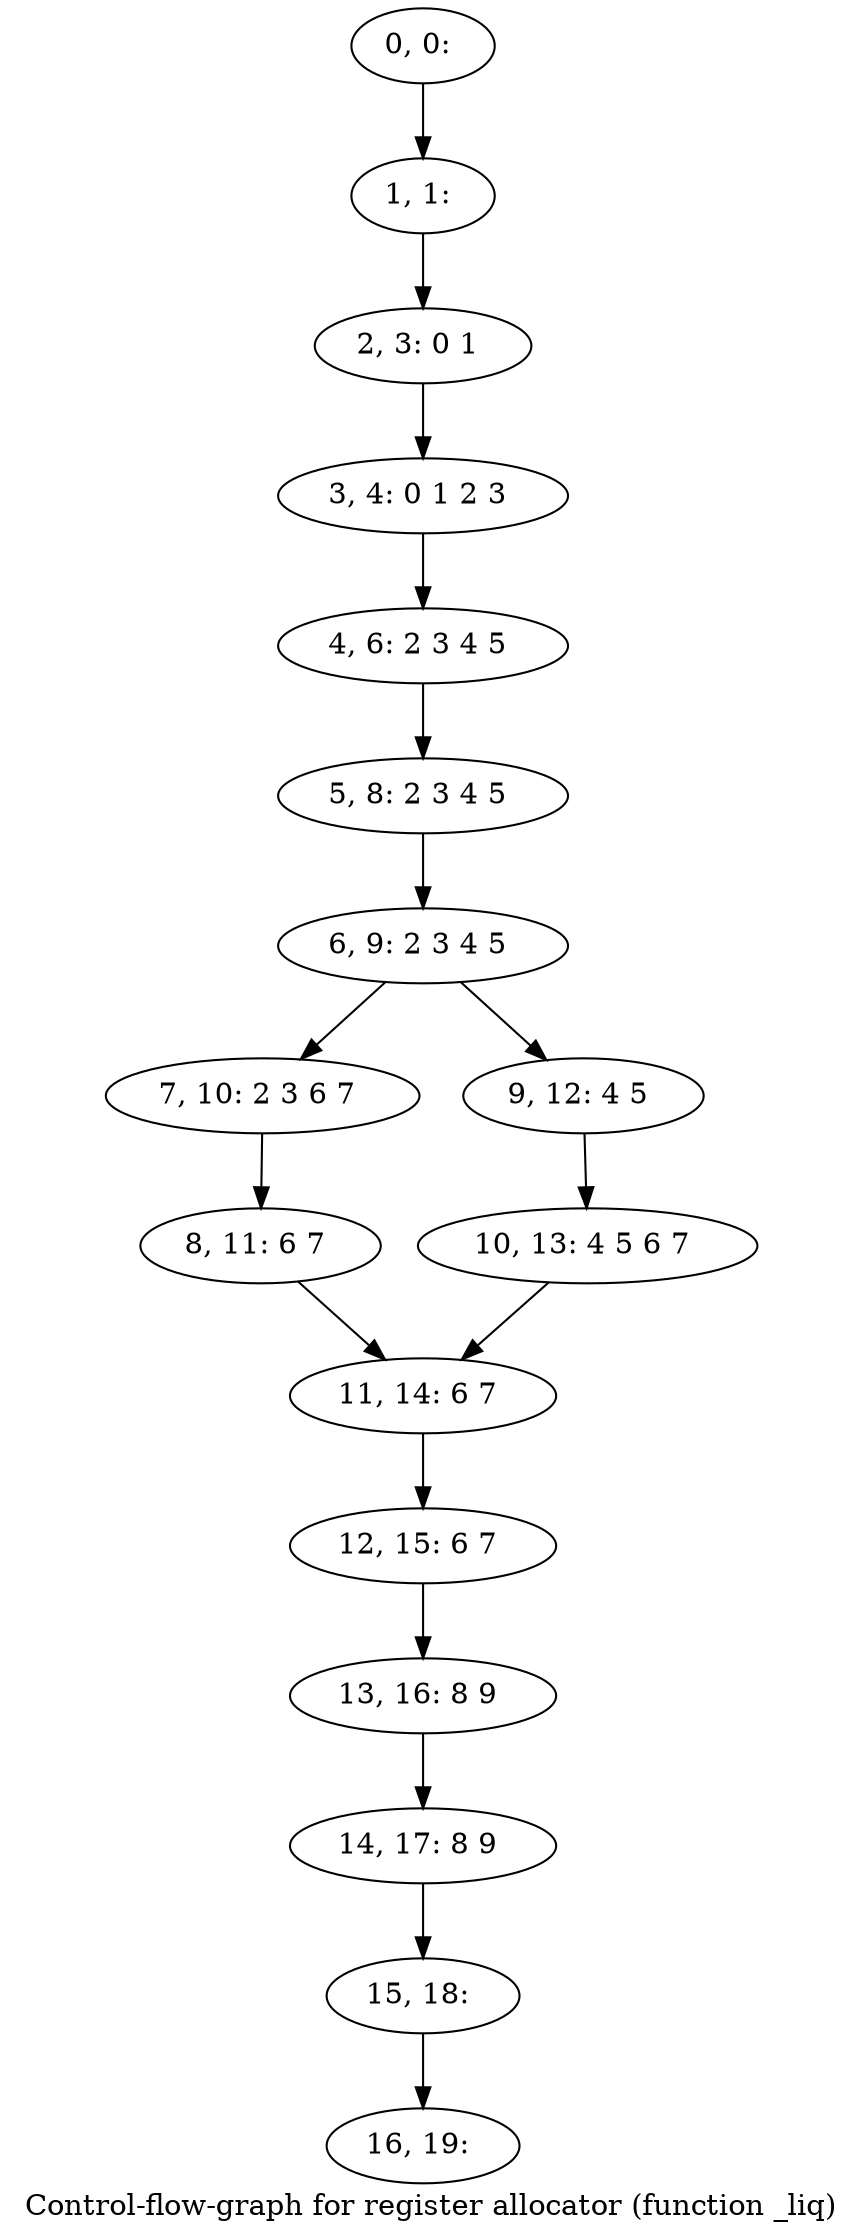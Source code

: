 digraph G {
graph [label="Control-flow-graph for register allocator (function _liq)"]
0[label="0, 0: "];
1[label="1, 1: "];
2[label="2, 3: 0 1 "];
3[label="3, 4: 0 1 2 3 "];
4[label="4, 6: 2 3 4 5 "];
5[label="5, 8: 2 3 4 5 "];
6[label="6, 9: 2 3 4 5 "];
7[label="7, 10: 2 3 6 7 "];
8[label="8, 11: 6 7 "];
9[label="9, 12: 4 5 "];
10[label="10, 13: 4 5 6 7 "];
11[label="11, 14: 6 7 "];
12[label="12, 15: 6 7 "];
13[label="13, 16: 8 9 "];
14[label="14, 17: 8 9 "];
15[label="15, 18: "];
16[label="16, 19: "];
0->1 ;
1->2 ;
2->3 ;
3->4 ;
4->5 ;
5->6 ;
6->7 ;
6->9 ;
7->8 ;
8->11 ;
9->10 ;
10->11 ;
11->12 ;
12->13 ;
13->14 ;
14->15 ;
15->16 ;
}
